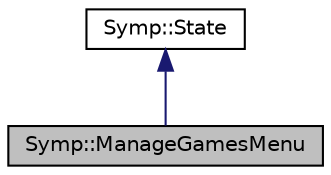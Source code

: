 digraph "Symp::ManageGamesMenu"
{
  edge [fontname="Helvetica",fontsize="10",labelfontname="Helvetica",labelfontsize="10"];
  node [fontname="Helvetica",fontsize="10",shape=record];
  Node1 [label="Symp::ManageGamesMenu",height=0.2,width=0.4,color="black", fillcolor="grey75", style="filled" fontcolor="black"];
  Node2 -> Node1 [dir="back",color="midnightblue",fontsize="10",style="solid"];
  Node2 [label="Symp::State",height=0.2,width=0.4,color="black", fillcolor="white", style="filled",URL="$class_symp_1_1_state.html"];
}
